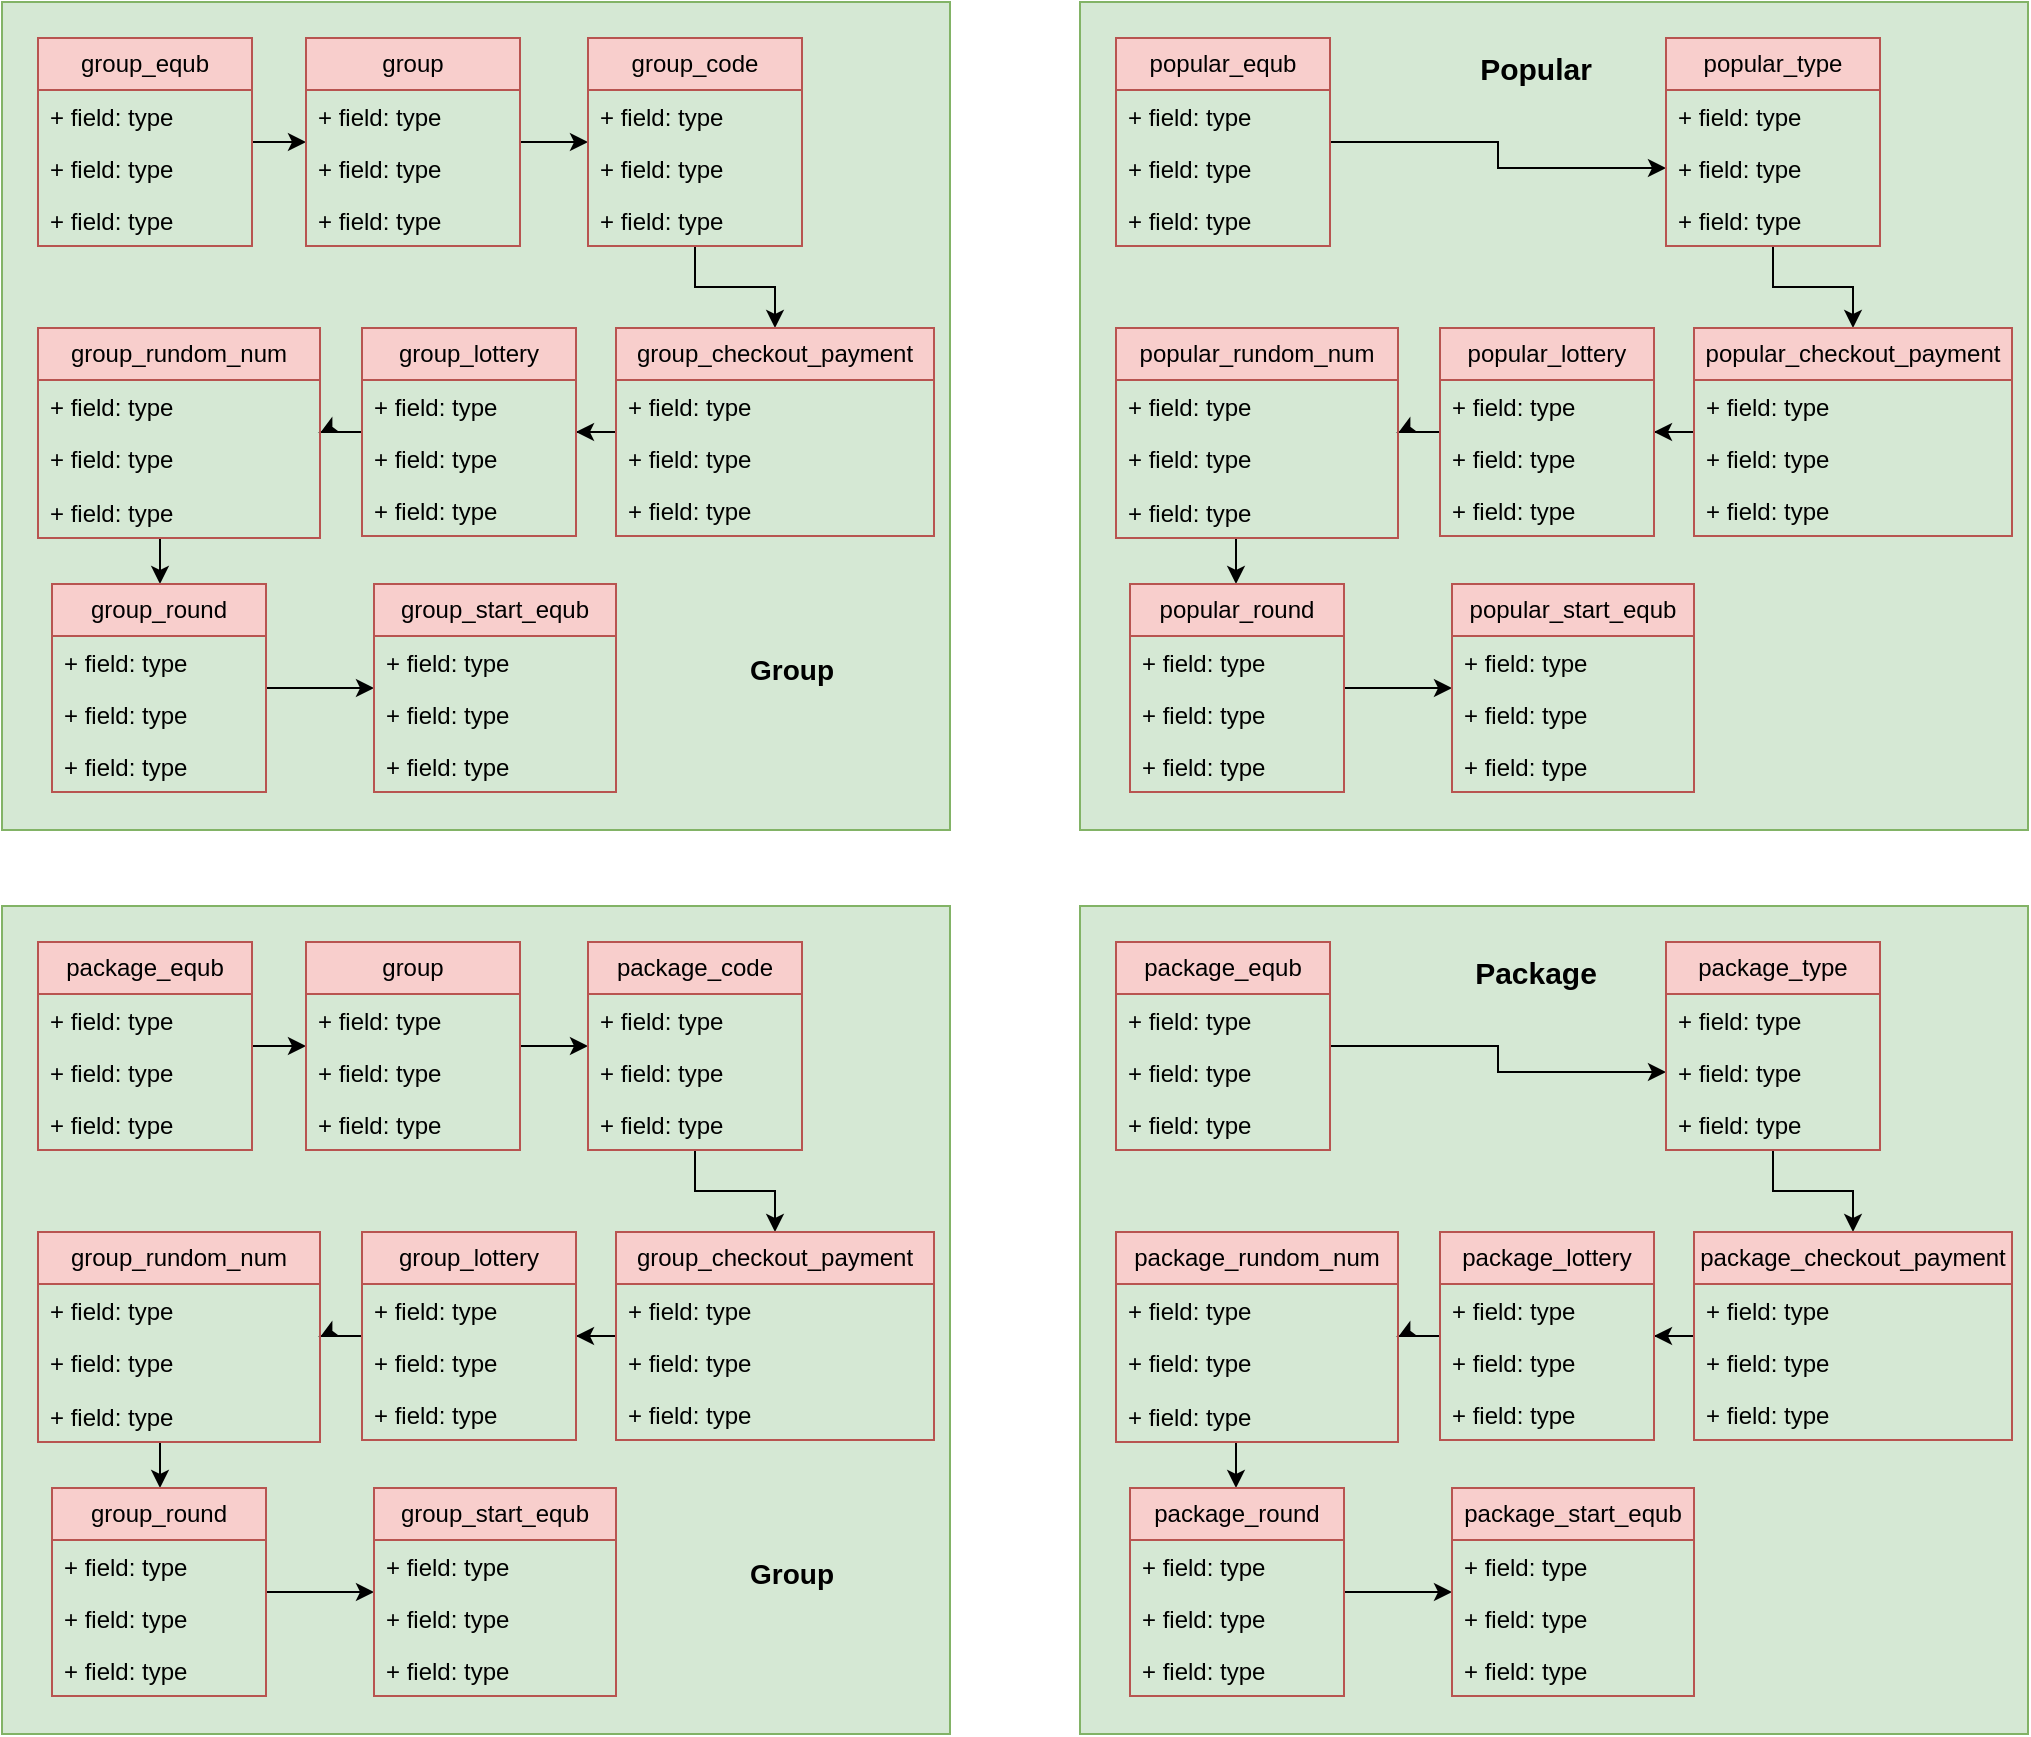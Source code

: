 <mxfile version="24.6.0" type="github">
  <diagram id="JBaPHp9FMGA2kXpj314d" name="Page-1">
    <mxGraphModel dx="934" dy="1689" grid="0" gridSize="10" guides="1" tooltips="1" connect="1" arrows="1" fold="1" page="1" pageScale="1" pageWidth="850" pageHeight="1100" math="0" shadow="0">
      <root>
        <mxCell id="0" />
        <mxCell id="1" parent="0" />
        <mxCell id="d3oVxJx7k7PJ6Xf3r0SG-8" value="" style="rounded=0;whiteSpace=wrap;html=1;fillColor=#d5e8d4;strokeColor=#82b366;" vertex="1" parent="1">
          <mxGeometry x="135" y="-1072" width="474" height="414" as="geometry" />
        </mxCell>
        <mxCell id="d3oVxJx7k7PJ6Xf3r0SG-13" value="" style="edgeStyle=orthogonalEdgeStyle;rounded=0;orthogonalLoop=1;jettySize=auto;html=1;" edge="1" parent="1" source="d3oVxJx7k7PJ6Xf3r0SG-4" target="d3oVxJx7k7PJ6Xf3r0SG-9">
          <mxGeometry relative="1" as="geometry" />
        </mxCell>
        <mxCell id="d3oVxJx7k7PJ6Xf3r0SG-4" value="group_equb" style="swimlane;fontStyle=0;childLayout=stackLayout;horizontal=1;startSize=26;fillColor=#f8cecc;horizontalStack=0;resizeParent=1;resizeParentMax=0;resizeLast=0;collapsible=1;marginBottom=0;whiteSpace=wrap;html=1;strokeColor=#b85450;" vertex="1" parent="1">
          <mxGeometry x="153" y="-1054" width="107" height="104" as="geometry" />
        </mxCell>
        <mxCell id="d3oVxJx7k7PJ6Xf3r0SG-5" value="+ field: type" style="text;strokeColor=none;fillColor=none;align=left;verticalAlign=top;spacingLeft=4;spacingRight=4;overflow=hidden;rotatable=0;points=[[0,0.5],[1,0.5]];portConstraint=eastwest;whiteSpace=wrap;html=1;" vertex="1" parent="d3oVxJx7k7PJ6Xf3r0SG-4">
          <mxGeometry y="26" width="107" height="26" as="geometry" />
        </mxCell>
        <mxCell id="d3oVxJx7k7PJ6Xf3r0SG-6" value="+ field: type" style="text;strokeColor=none;fillColor=none;align=left;verticalAlign=top;spacingLeft=4;spacingRight=4;overflow=hidden;rotatable=0;points=[[0,0.5],[1,0.5]];portConstraint=eastwest;whiteSpace=wrap;html=1;" vertex="1" parent="d3oVxJx7k7PJ6Xf3r0SG-4">
          <mxGeometry y="52" width="107" height="26" as="geometry" />
        </mxCell>
        <mxCell id="d3oVxJx7k7PJ6Xf3r0SG-7" value="+ field: type" style="text;strokeColor=none;fillColor=none;align=left;verticalAlign=top;spacingLeft=4;spacingRight=4;overflow=hidden;rotatable=0;points=[[0,0.5],[1,0.5]];portConstraint=eastwest;whiteSpace=wrap;html=1;" vertex="1" parent="d3oVxJx7k7PJ6Xf3r0SG-4">
          <mxGeometry y="78" width="107" height="26" as="geometry" />
        </mxCell>
        <mxCell id="d3oVxJx7k7PJ6Xf3r0SG-18" value="" style="edgeStyle=orthogonalEdgeStyle;rounded=0;orthogonalLoop=1;jettySize=auto;html=1;" edge="1" parent="1" source="d3oVxJx7k7PJ6Xf3r0SG-9" target="d3oVxJx7k7PJ6Xf3r0SG-14">
          <mxGeometry relative="1" as="geometry" />
        </mxCell>
        <mxCell id="d3oVxJx7k7PJ6Xf3r0SG-9" value="group" style="swimlane;fontStyle=0;childLayout=stackLayout;horizontal=1;startSize=26;fillColor=#f8cecc;horizontalStack=0;resizeParent=1;resizeParentMax=0;resizeLast=0;collapsible=1;marginBottom=0;whiteSpace=wrap;html=1;strokeColor=#b85450;" vertex="1" parent="1">
          <mxGeometry x="287" y="-1054" width="107" height="104" as="geometry" />
        </mxCell>
        <mxCell id="d3oVxJx7k7PJ6Xf3r0SG-10" value="+ field: type" style="text;strokeColor=none;fillColor=none;align=left;verticalAlign=top;spacingLeft=4;spacingRight=4;overflow=hidden;rotatable=0;points=[[0,0.5],[1,0.5]];portConstraint=eastwest;whiteSpace=wrap;html=1;" vertex="1" parent="d3oVxJx7k7PJ6Xf3r0SG-9">
          <mxGeometry y="26" width="107" height="26" as="geometry" />
        </mxCell>
        <mxCell id="d3oVxJx7k7PJ6Xf3r0SG-11" value="+ field: type" style="text;strokeColor=none;fillColor=none;align=left;verticalAlign=top;spacingLeft=4;spacingRight=4;overflow=hidden;rotatable=0;points=[[0,0.5],[1,0.5]];portConstraint=eastwest;whiteSpace=wrap;html=1;" vertex="1" parent="d3oVxJx7k7PJ6Xf3r0SG-9">
          <mxGeometry y="52" width="107" height="26" as="geometry" />
        </mxCell>
        <mxCell id="d3oVxJx7k7PJ6Xf3r0SG-12" value="+ field: type" style="text;strokeColor=none;fillColor=none;align=left;verticalAlign=top;spacingLeft=4;spacingRight=4;overflow=hidden;rotatable=0;points=[[0,0.5],[1,0.5]];portConstraint=eastwest;whiteSpace=wrap;html=1;" vertex="1" parent="d3oVxJx7k7PJ6Xf3r0SG-9">
          <mxGeometry y="78" width="107" height="26" as="geometry" />
        </mxCell>
        <mxCell id="d3oVxJx7k7PJ6Xf3r0SG-23" value="" style="edgeStyle=orthogonalEdgeStyle;rounded=0;orthogonalLoop=1;jettySize=auto;html=1;" edge="1" parent="1" source="d3oVxJx7k7PJ6Xf3r0SG-14" target="d3oVxJx7k7PJ6Xf3r0SG-19">
          <mxGeometry relative="1" as="geometry" />
        </mxCell>
        <mxCell id="d3oVxJx7k7PJ6Xf3r0SG-14" value="group_code" style="swimlane;fontStyle=0;childLayout=stackLayout;horizontal=1;startSize=26;fillColor=#f8cecc;horizontalStack=0;resizeParent=1;resizeParentMax=0;resizeLast=0;collapsible=1;marginBottom=0;whiteSpace=wrap;html=1;strokeColor=#b85450;" vertex="1" parent="1">
          <mxGeometry x="428" y="-1054" width="107" height="104" as="geometry" />
        </mxCell>
        <mxCell id="d3oVxJx7k7PJ6Xf3r0SG-15" value="+ field: type" style="text;strokeColor=none;fillColor=none;align=left;verticalAlign=top;spacingLeft=4;spacingRight=4;overflow=hidden;rotatable=0;points=[[0,0.5],[1,0.5]];portConstraint=eastwest;whiteSpace=wrap;html=1;" vertex="1" parent="d3oVxJx7k7PJ6Xf3r0SG-14">
          <mxGeometry y="26" width="107" height="26" as="geometry" />
        </mxCell>
        <mxCell id="d3oVxJx7k7PJ6Xf3r0SG-16" value="+ field: type" style="text;strokeColor=none;fillColor=none;align=left;verticalAlign=top;spacingLeft=4;spacingRight=4;overflow=hidden;rotatable=0;points=[[0,0.5],[1,0.5]];portConstraint=eastwest;whiteSpace=wrap;html=1;" vertex="1" parent="d3oVxJx7k7PJ6Xf3r0SG-14">
          <mxGeometry y="52" width="107" height="26" as="geometry" />
        </mxCell>
        <mxCell id="d3oVxJx7k7PJ6Xf3r0SG-17" value="+ field: type" style="text;strokeColor=none;fillColor=none;align=left;verticalAlign=top;spacingLeft=4;spacingRight=4;overflow=hidden;rotatable=0;points=[[0,0.5],[1,0.5]];portConstraint=eastwest;whiteSpace=wrap;html=1;" vertex="1" parent="d3oVxJx7k7PJ6Xf3r0SG-14">
          <mxGeometry y="78" width="107" height="26" as="geometry" />
        </mxCell>
        <mxCell id="d3oVxJx7k7PJ6Xf3r0SG-28" value="" style="edgeStyle=orthogonalEdgeStyle;rounded=0;orthogonalLoop=1;jettySize=auto;html=1;" edge="1" parent="1" source="d3oVxJx7k7PJ6Xf3r0SG-19" target="d3oVxJx7k7PJ6Xf3r0SG-24">
          <mxGeometry relative="1" as="geometry" />
        </mxCell>
        <mxCell id="d3oVxJx7k7PJ6Xf3r0SG-19" value="group_checkout_payment" style="swimlane;fontStyle=0;childLayout=stackLayout;horizontal=1;startSize=26;fillColor=#f8cecc;horizontalStack=0;resizeParent=1;resizeParentMax=0;resizeLast=0;collapsible=1;marginBottom=0;whiteSpace=wrap;html=1;strokeColor=#b85450;" vertex="1" parent="1">
          <mxGeometry x="442" y="-909" width="159" height="104" as="geometry" />
        </mxCell>
        <mxCell id="d3oVxJx7k7PJ6Xf3r0SG-20" value="+ field: type" style="text;strokeColor=none;fillColor=none;align=left;verticalAlign=top;spacingLeft=4;spacingRight=4;overflow=hidden;rotatable=0;points=[[0,0.5],[1,0.5]];portConstraint=eastwest;whiteSpace=wrap;html=1;" vertex="1" parent="d3oVxJx7k7PJ6Xf3r0SG-19">
          <mxGeometry y="26" width="159" height="26" as="geometry" />
        </mxCell>
        <mxCell id="d3oVxJx7k7PJ6Xf3r0SG-21" value="+ field: type" style="text;strokeColor=none;fillColor=none;align=left;verticalAlign=top;spacingLeft=4;spacingRight=4;overflow=hidden;rotatable=0;points=[[0,0.5],[1,0.5]];portConstraint=eastwest;whiteSpace=wrap;html=1;" vertex="1" parent="d3oVxJx7k7PJ6Xf3r0SG-19">
          <mxGeometry y="52" width="159" height="26" as="geometry" />
        </mxCell>
        <mxCell id="d3oVxJx7k7PJ6Xf3r0SG-22" value="+ field: type" style="text;strokeColor=none;fillColor=none;align=left;verticalAlign=top;spacingLeft=4;spacingRight=4;overflow=hidden;rotatable=0;points=[[0,0.5],[1,0.5]];portConstraint=eastwest;whiteSpace=wrap;html=1;" vertex="1" parent="d3oVxJx7k7PJ6Xf3r0SG-19">
          <mxGeometry y="78" width="159" height="26" as="geometry" />
        </mxCell>
        <mxCell id="d3oVxJx7k7PJ6Xf3r0SG-33" value="" style="edgeStyle=orthogonalEdgeStyle;rounded=0;orthogonalLoop=1;jettySize=auto;html=1;" edge="1" parent="1" source="d3oVxJx7k7PJ6Xf3r0SG-24" target="d3oVxJx7k7PJ6Xf3r0SG-29">
          <mxGeometry relative="1" as="geometry" />
        </mxCell>
        <mxCell id="d3oVxJx7k7PJ6Xf3r0SG-24" value="group_lottery" style="swimlane;fontStyle=0;childLayout=stackLayout;horizontal=1;startSize=26;fillColor=#f8cecc;horizontalStack=0;resizeParent=1;resizeParentMax=0;resizeLast=0;collapsible=1;marginBottom=0;whiteSpace=wrap;html=1;strokeColor=#b85450;" vertex="1" parent="1">
          <mxGeometry x="315" y="-909" width="107" height="104" as="geometry" />
        </mxCell>
        <mxCell id="d3oVxJx7k7PJ6Xf3r0SG-25" value="+ field: type" style="text;strokeColor=none;fillColor=none;align=left;verticalAlign=top;spacingLeft=4;spacingRight=4;overflow=hidden;rotatable=0;points=[[0,0.5],[1,0.5]];portConstraint=eastwest;whiteSpace=wrap;html=1;" vertex="1" parent="d3oVxJx7k7PJ6Xf3r0SG-24">
          <mxGeometry y="26" width="107" height="26" as="geometry" />
        </mxCell>
        <mxCell id="d3oVxJx7k7PJ6Xf3r0SG-26" value="+ field: type" style="text;strokeColor=none;fillColor=none;align=left;verticalAlign=top;spacingLeft=4;spacingRight=4;overflow=hidden;rotatable=0;points=[[0,0.5],[1,0.5]];portConstraint=eastwest;whiteSpace=wrap;html=1;" vertex="1" parent="d3oVxJx7k7PJ6Xf3r0SG-24">
          <mxGeometry y="52" width="107" height="26" as="geometry" />
        </mxCell>
        <mxCell id="d3oVxJx7k7PJ6Xf3r0SG-27" value="+ field: type" style="text;strokeColor=none;fillColor=none;align=left;verticalAlign=top;spacingLeft=4;spacingRight=4;overflow=hidden;rotatable=0;points=[[0,0.5],[1,0.5]];portConstraint=eastwest;whiteSpace=wrap;html=1;" vertex="1" parent="d3oVxJx7k7PJ6Xf3r0SG-24">
          <mxGeometry y="78" width="107" height="26" as="geometry" />
        </mxCell>
        <mxCell id="d3oVxJx7k7PJ6Xf3r0SG-38" value="" style="edgeStyle=orthogonalEdgeStyle;rounded=0;orthogonalLoop=1;jettySize=auto;html=1;" edge="1" parent="1" source="d3oVxJx7k7PJ6Xf3r0SG-29" target="d3oVxJx7k7PJ6Xf3r0SG-34">
          <mxGeometry relative="1" as="geometry">
            <Array as="points">
              <mxPoint x="214" y="-798" />
              <mxPoint x="214" y="-798" />
            </Array>
          </mxGeometry>
        </mxCell>
        <mxCell id="d3oVxJx7k7PJ6Xf3r0SG-29" value="group_rundom_num" style="swimlane;fontStyle=0;childLayout=stackLayout;horizontal=1;startSize=26;fillColor=#f8cecc;horizontalStack=0;resizeParent=1;resizeParentMax=0;resizeLast=0;collapsible=1;marginBottom=0;whiteSpace=wrap;html=1;strokeColor=#b85450;" vertex="1" parent="1">
          <mxGeometry x="153" y="-909" width="141" height="105" as="geometry" />
        </mxCell>
        <mxCell id="d3oVxJx7k7PJ6Xf3r0SG-30" value="+ field: type" style="text;strokeColor=none;fillColor=none;align=left;verticalAlign=top;spacingLeft=4;spacingRight=4;overflow=hidden;rotatable=0;points=[[0,0.5],[1,0.5]];portConstraint=eastwest;whiteSpace=wrap;html=1;" vertex="1" parent="d3oVxJx7k7PJ6Xf3r0SG-29">
          <mxGeometry y="26" width="141" height="26" as="geometry" />
        </mxCell>
        <mxCell id="d3oVxJx7k7PJ6Xf3r0SG-31" value="+ field: type" style="text;strokeColor=none;fillColor=none;align=left;verticalAlign=top;spacingLeft=4;spacingRight=4;overflow=hidden;rotatable=0;points=[[0,0.5],[1,0.5]];portConstraint=eastwest;whiteSpace=wrap;html=1;" vertex="1" parent="d3oVxJx7k7PJ6Xf3r0SG-29">
          <mxGeometry y="52" width="141" height="27" as="geometry" />
        </mxCell>
        <mxCell id="d3oVxJx7k7PJ6Xf3r0SG-32" value="+ field: type" style="text;strokeColor=none;fillColor=none;align=left;verticalAlign=top;spacingLeft=4;spacingRight=4;overflow=hidden;rotatable=0;points=[[0,0.5],[1,0.5]];portConstraint=eastwest;whiteSpace=wrap;html=1;" vertex="1" parent="d3oVxJx7k7PJ6Xf3r0SG-29">
          <mxGeometry y="79" width="141" height="26" as="geometry" />
        </mxCell>
        <mxCell id="d3oVxJx7k7PJ6Xf3r0SG-43" value="" style="edgeStyle=orthogonalEdgeStyle;rounded=0;orthogonalLoop=1;jettySize=auto;html=1;" edge="1" parent="1" source="d3oVxJx7k7PJ6Xf3r0SG-34" target="d3oVxJx7k7PJ6Xf3r0SG-39">
          <mxGeometry relative="1" as="geometry" />
        </mxCell>
        <mxCell id="d3oVxJx7k7PJ6Xf3r0SG-34" value="group_round" style="swimlane;fontStyle=0;childLayout=stackLayout;horizontal=1;startSize=26;fillColor=#f8cecc;horizontalStack=0;resizeParent=1;resizeParentMax=0;resizeLast=0;collapsible=1;marginBottom=0;whiteSpace=wrap;html=1;strokeColor=#b85450;" vertex="1" parent="1">
          <mxGeometry x="160" y="-781" width="107" height="104" as="geometry" />
        </mxCell>
        <mxCell id="d3oVxJx7k7PJ6Xf3r0SG-35" value="+ field: type" style="text;strokeColor=none;fillColor=none;align=left;verticalAlign=top;spacingLeft=4;spacingRight=4;overflow=hidden;rotatable=0;points=[[0,0.5],[1,0.5]];portConstraint=eastwest;whiteSpace=wrap;html=1;" vertex="1" parent="d3oVxJx7k7PJ6Xf3r0SG-34">
          <mxGeometry y="26" width="107" height="26" as="geometry" />
        </mxCell>
        <mxCell id="d3oVxJx7k7PJ6Xf3r0SG-36" value="+ field: type" style="text;strokeColor=none;fillColor=none;align=left;verticalAlign=top;spacingLeft=4;spacingRight=4;overflow=hidden;rotatable=0;points=[[0,0.5],[1,0.5]];portConstraint=eastwest;whiteSpace=wrap;html=1;" vertex="1" parent="d3oVxJx7k7PJ6Xf3r0SG-34">
          <mxGeometry y="52" width="107" height="26" as="geometry" />
        </mxCell>
        <mxCell id="d3oVxJx7k7PJ6Xf3r0SG-37" value="+ field: type" style="text;strokeColor=none;fillColor=none;align=left;verticalAlign=top;spacingLeft=4;spacingRight=4;overflow=hidden;rotatable=0;points=[[0,0.5],[1,0.5]];portConstraint=eastwest;whiteSpace=wrap;html=1;" vertex="1" parent="d3oVxJx7k7PJ6Xf3r0SG-34">
          <mxGeometry y="78" width="107" height="26" as="geometry" />
        </mxCell>
        <mxCell id="d3oVxJx7k7PJ6Xf3r0SG-39" value="group_start_equb" style="swimlane;fontStyle=0;childLayout=stackLayout;horizontal=1;startSize=26;fillColor=#f8cecc;horizontalStack=0;resizeParent=1;resizeParentMax=0;resizeLast=0;collapsible=1;marginBottom=0;whiteSpace=wrap;html=1;strokeColor=#b85450;" vertex="1" parent="1">
          <mxGeometry x="321" y="-781" width="121" height="104" as="geometry" />
        </mxCell>
        <mxCell id="d3oVxJx7k7PJ6Xf3r0SG-40" value="+ field: type" style="text;strokeColor=none;fillColor=none;align=left;verticalAlign=top;spacingLeft=4;spacingRight=4;overflow=hidden;rotatable=0;points=[[0,0.5],[1,0.5]];portConstraint=eastwest;whiteSpace=wrap;html=1;" vertex="1" parent="d3oVxJx7k7PJ6Xf3r0SG-39">
          <mxGeometry y="26" width="121" height="26" as="geometry" />
        </mxCell>
        <mxCell id="d3oVxJx7k7PJ6Xf3r0SG-41" value="+ field: type" style="text;strokeColor=none;fillColor=none;align=left;verticalAlign=top;spacingLeft=4;spacingRight=4;overflow=hidden;rotatable=0;points=[[0,0.5],[1,0.5]];portConstraint=eastwest;whiteSpace=wrap;html=1;" vertex="1" parent="d3oVxJx7k7PJ6Xf3r0SG-39">
          <mxGeometry y="52" width="121" height="26" as="geometry" />
        </mxCell>
        <mxCell id="d3oVxJx7k7PJ6Xf3r0SG-42" value="+ field: type" style="text;strokeColor=none;fillColor=none;align=left;verticalAlign=top;spacingLeft=4;spacingRight=4;overflow=hidden;rotatable=0;points=[[0,0.5],[1,0.5]];portConstraint=eastwest;whiteSpace=wrap;html=1;" vertex="1" parent="d3oVxJx7k7PJ6Xf3r0SG-39">
          <mxGeometry y="78" width="121" height="26" as="geometry" />
        </mxCell>
        <mxCell id="d3oVxJx7k7PJ6Xf3r0SG-44" value="" style="rounded=0;whiteSpace=wrap;html=1;fillColor=#d5e8d4;strokeColor=#82b366;" vertex="1" parent="1">
          <mxGeometry x="674" y="-1072" width="474" height="414" as="geometry" />
        </mxCell>
        <mxCell id="d3oVxJx7k7PJ6Xf3r0SG-45" value="" style="edgeStyle=orthogonalEdgeStyle;rounded=0;orthogonalLoop=1;jettySize=auto;html=1;entryX=0;entryY=0.5;entryDx=0;entryDy=0;" edge="1" parent="1" source="d3oVxJx7k7PJ6Xf3r0SG-46" target="d3oVxJx7k7PJ6Xf3r0SG-58">
          <mxGeometry relative="1" as="geometry">
            <mxPoint x="826" y="-1002.0" as="targetPoint" />
          </mxGeometry>
        </mxCell>
        <mxCell id="d3oVxJx7k7PJ6Xf3r0SG-46" value="popular_equb" style="swimlane;fontStyle=0;childLayout=stackLayout;horizontal=1;startSize=26;fillColor=#f8cecc;horizontalStack=0;resizeParent=1;resizeParentMax=0;resizeLast=0;collapsible=1;marginBottom=0;whiteSpace=wrap;html=1;strokeColor=#b85450;" vertex="1" parent="1">
          <mxGeometry x="692" y="-1054" width="107" height="104" as="geometry" />
        </mxCell>
        <mxCell id="d3oVxJx7k7PJ6Xf3r0SG-47" value="+ field: type" style="text;strokeColor=none;fillColor=none;align=left;verticalAlign=top;spacingLeft=4;spacingRight=4;overflow=hidden;rotatable=0;points=[[0,0.5],[1,0.5]];portConstraint=eastwest;whiteSpace=wrap;html=1;" vertex="1" parent="d3oVxJx7k7PJ6Xf3r0SG-46">
          <mxGeometry y="26" width="107" height="26" as="geometry" />
        </mxCell>
        <mxCell id="d3oVxJx7k7PJ6Xf3r0SG-48" value="+ field: type" style="text;strokeColor=none;fillColor=none;align=left;verticalAlign=top;spacingLeft=4;spacingRight=4;overflow=hidden;rotatable=0;points=[[0,0.5],[1,0.5]];portConstraint=eastwest;whiteSpace=wrap;html=1;" vertex="1" parent="d3oVxJx7k7PJ6Xf3r0SG-46">
          <mxGeometry y="52" width="107" height="26" as="geometry" />
        </mxCell>
        <mxCell id="d3oVxJx7k7PJ6Xf3r0SG-49" value="+ field: type" style="text;strokeColor=none;fillColor=none;align=left;verticalAlign=top;spacingLeft=4;spacingRight=4;overflow=hidden;rotatable=0;points=[[0,0.5],[1,0.5]];portConstraint=eastwest;whiteSpace=wrap;html=1;" vertex="1" parent="d3oVxJx7k7PJ6Xf3r0SG-46">
          <mxGeometry y="78" width="107" height="26" as="geometry" />
        </mxCell>
        <mxCell id="d3oVxJx7k7PJ6Xf3r0SG-55" value="" style="edgeStyle=orthogonalEdgeStyle;rounded=0;orthogonalLoop=1;jettySize=auto;html=1;" edge="1" parent="1" source="d3oVxJx7k7PJ6Xf3r0SG-56" target="d3oVxJx7k7PJ6Xf3r0SG-61">
          <mxGeometry relative="1" as="geometry" />
        </mxCell>
        <mxCell id="d3oVxJx7k7PJ6Xf3r0SG-56" value="popular_type" style="swimlane;fontStyle=0;childLayout=stackLayout;horizontal=1;startSize=26;fillColor=#f8cecc;horizontalStack=0;resizeParent=1;resizeParentMax=0;resizeLast=0;collapsible=1;marginBottom=0;whiteSpace=wrap;html=1;strokeColor=#b85450;" vertex="1" parent="1">
          <mxGeometry x="967" y="-1054" width="107" height="104" as="geometry" />
        </mxCell>
        <mxCell id="d3oVxJx7k7PJ6Xf3r0SG-57" value="+ field: type" style="text;strokeColor=none;fillColor=none;align=left;verticalAlign=top;spacingLeft=4;spacingRight=4;overflow=hidden;rotatable=0;points=[[0,0.5],[1,0.5]];portConstraint=eastwest;whiteSpace=wrap;html=1;" vertex="1" parent="d3oVxJx7k7PJ6Xf3r0SG-56">
          <mxGeometry y="26" width="107" height="26" as="geometry" />
        </mxCell>
        <mxCell id="d3oVxJx7k7PJ6Xf3r0SG-58" value="+ field: type" style="text;strokeColor=none;fillColor=none;align=left;verticalAlign=top;spacingLeft=4;spacingRight=4;overflow=hidden;rotatable=0;points=[[0,0.5],[1,0.5]];portConstraint=eastwest;whiteSpace=wrap;html=1;" vertex="1" parent="d3oVxJx7k7PJ6Xf3r0SG-56">
          <mxGeometry y="52" width="107" height="26" as="geometry" />
        </mxCell>
        <mxCell id="d3oVxJx7k7PJ6Xf3r0SG-59" value="+ field: type" style="text;strokeColor=none;fillColor=none;align=left;verticalAlign=top;spacingLeft=4;spacingRight=4;overflow=hidden;rotatable=0;points=[[0,0.5],[1,0.5]];portConstraint=eastwest;whiteSpace=wrap;html=1;" vertex="1" parent="d3oVxJx7k7PJ6Xf3r0SG-56">
          <mxGeometry y="78" width="107" height="26" as="geometry" />
        </mxCell>
        <mxCell id="d3oVxJx7k7PJ6Xf3r0SG-60" value="" style="edgeStyle=orthogonalEdgeStyle;rounded=0;orthogonalLoop=1;jettySize=auto;html=1;" edge="1" parent="1" source="d3oVxJx7k7PJ6Xf3r0SG-61" target="d3oVxJx7k7PJ6Xf3r0SG-66">
          <mxGeometry relative="1" as="geometry" />
        </mxCell>
        <mxCell id="d3oVxJx7k7PJ6Xf3r0SG-61" value="popular_checkout_payment" style="swimlane;fontStyle=0;childLayout=stackLayout;horizontal=1;startSize=26;fillColor=#f8cecc;horizontalStack=0;resizeParent=1;resizeParentMax=0;resizeLast=0;collapsible=1;marginBottom=0;whiteSpace=wrap;html=1;strokeColor=#b85450;" vertex="1" parent="1">
          <mxGeometry x="981" y="-909" width="159" height="104" as="geometry" />
        </mxCell>
        <mxCell id="d3oVxJx7k7PJ6Xf3r0SG-62" value="+ field: type" style="text;strokeColor=none;fillColor=none;align=left;verticalAlign=top;spacingLeft=4;spacingRight=4;overflow=hidden;rotatable=0;points=[[0,0.5],[1,0.5]];portConstraint=eastwest;whiteSpace=wrap;html=1;" vertex="1" parent="d3oVxJx7k7PJ6Xf3r0SG-61">
          <mxGeometry y="26" width="159" height="26" as="geometry" />
        </mxCell>
        <mxCell id="d3oVxJx7k7PJ6Xf3r0SG-63" value="+ field: type" style="text;strokeColor=none;fillColor=none;align=left;verticalAlign=top;spacingLeft=4;spacingRight=4;overflow=hidden;rotatable=0;points=[[0,0.5],[1,0.5]];portConstraint=eastwest;whiteSpace=wrap;html=1;" vertex="1" parent="d3oVxJx7k7PJ6Xf3r0SG-61">
          <mxGeometry y="52" width="159" height="26" as="geometry" />
        </mxCell>
        <mxCell id="d3oVxJx7k7PJ6Xf3r0SG-64" value="+ field: type" style="text;strokeColor=none;fillColor=none;align=left;verticalAlign=top;spacingLeft=4;spacingRight=4;overflow=hidden;rotatable=0;points=[[0,0.5],[1,0.5]];portConstraint=eastwest;whiteSpace=wrap;html=1;" vertex="1" parent="d3oVxJx7k7PJ6Xf3r0SG-61">
          <mxGeometry y="78" width="159" height="26" as="geometry" />
        </mxCell>
        <mxCell id="d3oVxJx7k7PJ6Xf3r0SG-65" value="" style="edgeStyle=orthogonalEdgeStyle;rounded=0;orthogonalLoop=1;jettySize=auto;html=1;" edge="1" parent="1" source="d3oVxJx7k7PJ6Xf3r0SG-66" target="d3oVxJx7k7PJ6Xf3r0SG-71">
          <mxGeometry relative="1" as="geometry" />
        </mxCell>
        <mxCell id="d3oVxJx7k7PJ6Xf3r0SG-66" value="popular_lottery" style="swimlane;fontStyle=0;childLayout=stackLayout;horizontal=1;startSize=26;fillColor=#f8cecc;horizontalStack=0;resizeParent=1;resizeParentMax=0;resizeLast=0;collapsible=1;marginBottom=0;whiteSpace=wrap;html=1;strokeColor=#b85450;" vertex="1" parent="1">
          <mxGeometry x="854" y="-909" width="107" height="104" as="geometry" />
        </mxCell>
        <mxCell id="d3oVxJx7k7PJ6Xf3r0SG-67" value="+ field: type" style="text;strokeColor=none;fillColor=none;align=left;verticalAlign=top;spacingLeft=4;spacingRight=4;overflow=hidden;rotatable=0;points=[[0,0.5],[1,0.5]];portConstraint=eastwest;whiteSpace=wrap;html=1;" vertex="1" parent="d3oVxJx7k7PJ6Xf3r0SG-66">
          <mxGeometry y="26" width="107" height="26" as="geometry" />
        </mxCell>
        <mxCell id="d3oVxJx7k7PJ6Xf3r0SG-68" value="+ field: type" style="text;strokeColor=none;fillColor=none;align=left;verticalAlign=top;spacingLeft=4;spacingRight=4;overflow=hidden;rotatable=0;points=[[0,0.5],[1,0.5]];portConstraint=eastwest;whiteSpace=wrap;html=1;" vertex="1" parent="d3oVxJx7k7PJ6Xf3r0SG-66">
          <mxGeometry y="52" width="107" height="26" as="geometry" />
        </mxCell>
        <mxCell id="d3oVxJx7k7PJ6Xf3r0SG-69" value="+ field: type" style="text;strokeColor=none;fillColor=none;align=left;verticalAlign=top;spacingLeft=4;spacingRight=4;overflow=hidden;rotatable=0;points=[[0,0.5],[1,0.5]];portConstraint=eastwest;whiteSpace=wrap;html=1;" vertex="1" parent="d3oVxJx7k7PJ6Xf3r0SG-66">
          <mxGeometry y="78" width="107" height="26" as="geometry" />
        </mxCell>
        <mxCell id="d3oVxJx7k7PJ6Xf3r0SG-70" value="" style="edgeStyle=orthogonalEdgeStyle;rounded=0;orthogonalLoop=1;jettySize=auto;html=1;" edge="1" parent="1" source="d3oVxJx7k7PJ6Xf3r0SG-71" target="d3oVxJx7k7PJ6Xf3r0SG-76">
          <mxGeometry relative="1" as="geometry">
            <Array as="points">
              <mxPoint x="752" y="-793" />
              <mxPoint x="752" y="-793" />
            </Array>
          </mxGeometry>
        </mxCell>
        <mxCell id="d3oVxJx7k7PJ6Xf3r0SG-71" value="popular_rundom_num" style="swimlane;fontStyle=0;childLayout=stackLayout;horizontal=1;startSize=26;fillColor=#f8cecc;horizontalStack=0;resizeParent=1;resizeParentMax=0;resizeLast=0;collapsible=1;marginBottom=0;whiteSpace=wrap;html=1;strokeColor=#b85450;" vertex="1" parent="1">
          <mxGeometry x="692" y="-909" width="141" height="105" as="geometry" />
        </mxCell>
        <mxCell id="d3oVxJx7k7PJ6Xf3r0SG-72" value="+ field: type" style="text;strokeColor=none;fillColor=none;align=left;verticalAlign=top;spacingLeft=4;spacingRight=4;overflow=hidden;rotatable=0;points=[[0,0.5],[1,0.5]];portConstraint=eastwest;whiteSpace=wrap;html=1;" vertex="1" parent="d3oVxJx7k7PJ6Xf3r0SG-71">
          <mxGeometry y="26" width="141" height="26" as="geometry" />
        </mxCell>
        <mxCell id="d3oVxJx7k7PJ6Xf3r0SG-73" value="+ field: type" style="text;strokeColor=none;fillColor=none;align=left;verticalAlign=top;spacingLeft=4;spacingRight=4;overflow=hidden;rotatable=0;points=[[0,0.5],[1,0.5]];portConstraint=eastwest;whiteSpace=wrap;html=1;" vertex="1" parent="d3oVxJx7k7PJ6Xf3r0SG-71">
          <mxGeometry y="52" width="141" height="27" as="geometry" />
        </mxCell>
        <mxCell id="d3oVxJx7k7PJ6Xf3r0SG-74" value="+ field: type" style="text;strokeColor=none;fillColor=none;align=left;verticalAlign=top;spacingLeft=4;spacingRight=4;overflow=hidden;rotatable=0;points=[[0,0.5],[1,0.5]];portConstraint=eastwest;whiteSpace=wrap;html=1;" vertex="1" parent="d3oVxJx7k7PJ6Xf3r0SG-71">
          <mxGeometry y="79" width="141" height="26" as="geometry" />
        </mxCell>
        <mxCell id="d3oVxJx7k7PJ6Xf3r0SG-75" value="" style="edgeStyle=orthogonalEdgeStyle;rounded=0;orthogonalLoop=1;jettySize=auto;html=1;" edge="1" parent="1" source="d3oVxJx7k7PJ6Xf3r0SG-76" target="d3oVxJx7k7PJ6Xf3r0SG-80">
          <mxGeometry relative="1" as="geometry" />
        </mxCell>
        <mxCell id="d3oVxJx7k7PJ6Xf3r0SG-76" value="popular_round" style="swimlane;fontStyle=0;childLayout=stackLayout;horizontal=1;startSize=26;fillColor=#f8cecc;horizontalStack=0;resizeParent=1;resizeParentMax=0;resizeLast=0;collapsible=1;marginBottom=0;whiteSpace=wrap;html=1;strokeColor=#b85450;" vertex="1" parent="1">
          <mxGeometry x="699" y="-781" width="107" height="104" as="geometry" />
        </mxCell>
        <mxCell id="d3oVxJx7k7PJ6Xf3r0SG-77" value="+ field: type" style="text;strokeColor=none;fillColor=none;align=left;verticalAlign=top;spacingLeft=4;spacingRight=4;overflow=hidden;rotatable=0;points=[[0,0.5],[1,0.5]];portConstraint=eastwest;whiteSpace=wrap;html=1;" vertex="1" parent="d3oVxJx7k7PJ6Xf3r0SG-76">
          <mxGeometry y="26" width="107" height="26" as="geometry" />
        </mxCell>
        <mxCell id="d3oVxJx7k7PJ6Xf3r0SG-78" value="+ field: type" style="text;strokeColor=none;fillColor=none;align=left;verticalAlign=top;spacingLeft=4;spacingRight=4;overflow=hidden;rotatable=0;points=[[0,0.5],[1,0.5]];portConstraint=eastwest;whiteSpace=wrap;html=1;" vertex="1" parent="d3oVxJx7k7PJ6Xf3r0SG-76">
          <mxGeometry y="52" width="107" height="26" as="geometry" />
        </mxCell>
        <mxCell id="d3oVxJx7k7PJ6Xf3r0SG-79" value="+ field: type" style="text;strokeColor=none;fillColor=none;align=left;verticalAlign=top;spacingLeft=4;spacingRight=4;overflow=hidden;rotatable=0;points=[[0,0.5],[1,0.5]];portConstraint=eastwest;whiteSpace=wrap;html=1;" vertex="1" parent="d3oVxJx7k7PJ6Xf3r0SG-76">
          <mxGeometry y="78" width="107" height="26" as="geometry" />
        </mxCell>
        <mxCell id="d3oVxJx7k7PJ6Xf3r0SG-80" value="popular_start_equb" style="swimlane;fontStyle=0;childLayout=stackLayout;horizontal=1;startSize=26;fillColor=#f8cecc;horizontalStack=0;resizeParent=1;resizeParentMax=0;resizeLast=0;collapsible=1;marginBottom=0;whiteSpace=wrap;html=1;strokeColor=#b85450;" vertex="1" parent="1">
          <mxGeometry x="860" y="-781" width="121" height="104" as="geometry" />
        </mxCell>
        <mxCell id="d3oVxJx7k7PJ6Xf3r0SG-81" value="+ field: type" style="text;strokeColor=none;fillColor=none;align=left;verticalAlign=top;spacingLeft=4;spacingRight=4;overflow=hidden;rotatable=0;points=[[0,0.5],[1,0.5]];portConstraint=eastwest;whiteSpace=wrap;html=1;" vertex="1" parent="d3oVxJx7k7PJ6Xf3r0SG-80">
          <mxGeometry y="26" width="121" height="26" as="geometry" />
        </mxCell>
        <mxCell id="d3oVxJx7k7PJ6Xf3r0SG-82" value="+ field: type" style="text;strokeColor=none;fillColor=none;align=left;verticalAlign=top;spacingLeft=4;spacingRight=4;overflow=hidden;rotatable=0;points=[[0,0.5],[1,0.5]];portConstraint=eastwest;whiteSpace=wrap;html=1;" vertex="1" parent="d3oVxJx7k7PJ6Xf3r0SG-80">
          <mxGeometry y="52" width="121" height="26" as="geometry" />
        </mxCell>
        <mxCell id="d3oVxJx7k7PJ6Xf3r0SG-83" value="+ field: type" style="text;strokeColor=none;fillColor=none;align=left;verticalAlign=top;spacingLeft=4;spacingRight=4;overflow=hidden;rotatable=0;points=[[0,0.5],[1,0.5]];portConstraint=eastwest;whiteSpace=wrap;html=1;" vertex="1" parent="d3oVxJx7k7PJ6Xf3r0SG-80">
          <mxGeometry y="78" width="121" height="26" as="geometry" />
        </mxCell>
        <mxCell id="d3oVxJx7k7PJ6Xf3r0SG-84" value="Popular" style="text;html=1;align=center;verticalAlign=middle;whiteSpace=wrap;rounded=0;fontStyle=1;fontSize=15;" vertex="1" parent="1">
          <mxGeometry x="872" y="-1054" width="60" height="30" as="geometry" />
        </mxCell>
        <mxCell id="d3oVxJx7k7PJ6Xf3r0SG-85" value="Group" style="text;html=1;align=center;verticalAlign=middle;whiteSpace=wrap;rounded=0;fontStyle=1;fontSize=14;" vertex="1" parent="1">
          <mxGeometry x="500" y="-753" width="60" height="30" as="geometry" />
        </mxCell>
        <mxCell id="d3oVxJx7k7PJ6Xf3r0SG-86" value="" style="rounded=0;whiteSpace=wrap;html=1;fillColor=#d5e8d4;strokeColor=#82b366;" vertex="1" parent="1">
          <mxGeometry x="135" y="-620" width="474" height="414" as="geometry" />
        </mxCell>
        <mxCell id="d3oVxJx7k7PJ6Xf3r0SG-87" value="" style="edgeStyle=orthogonalEdgeStyle;rounded=0;orthogonalLoop=1;jettySize=auto;html=1;" edge="1" parent="1" source="d3oVxJx7k7PJ6Xf3r0SG-88" target="d3oVxJx7k7PJ6Xf3r0SG-93">
          <mxGeometry relative="1" as="geometry" />
        </mxCell>
        <mxCell id="d3oVxJx7k7PJ6Xf3r0SG-88" value="package_equb" style="swimlane;fontStyle=0;childLayout=stackLayout;horizontal=1;startSize=26;fillColor=#f8cecc;horizontalStack=0;resizeParent=1;resizeParentMax=0;resizeLast=0;collapsible=1;marginBottom=0;whiteSpace=wrap;html=1;strokeColor=#b85450;" vertex="1" parent="1">
          <mxGeometry x="153" y="-602" width="107" height="104" as="geometry" />
        </mxCell>
        <mxCell id="d3oVxJx7k7PJ6Xf3r0SG-89" value="+ field: type" style="text;strokeColor=none;fillColor=none;align=left;verticalAlign=top;spacingLeft=4;spacingRight=4;overflow=hidden;rotatable=0;points=[[0,0.5],[1,0.5]];portConstraint=eastwest;whiteSpace=wrap;html=1;" vertex="1" parent="d3oVxJx7k7PJ6Xf3r0SG-88">
          <mxGeometry y="26" width="107" height="26" as="geometry" />
        </mxCell>
        <mxCell id="d3oVxJx7k7PJ6Xf3r0SG-90" value="+ field: type" style="text;strokeColor=none;fillColor=none;align=left;verticalAlign=top;spacingLeft=4;spacingRight=4;overflow=hidden;rotatable=0;points=[[0,0.5],[1,0.5]];portConstraint=eastwest;whiteSpace=wrap;html=1;" vertex="1" parent="d3oVxJx7k7PJ6Xf3r0SG-88">
          <mxGeometry y="52" width="107" height="26" as="geometry" />
        </mxCell>
        <mxCell id="d3oVxJx7k7PJ6Xf3r0SG-91" value="+ field: type" style="text;strokeColor=none;fillColor=none;align=left;verticalAlign=top;spacingLeft=4;spacingRight=4;overflow=hidden;rotatable=0;points=[[0,0.5],[1,0.5]];portConstraint=eastwest;whiteSpace=wrap;html=1;" vertex="1" parent="d3oVxJx7k7PJ6Xf3r0SG-88">
          <mxGeometry y="78" width="107" height="26" as="geometry" />
        </mxCell>
        <mxCell id="d3oVxJx7k7PJ6Xf3r0SG-92" value="" style="edgeStyle=orthogonalEdgeStyle;rounded=0;orthogonalLoop=1;jettySize=auto;html=1;" edge="1" parent="1" source="d3oVxJx7k7PJ6Xf3r0SG-93" target="d3oVxJx7k7PJ6Xf3r0SG-98">
          <mxGeometry relative="1" as="geometry" />
        </mxCell>
        <mxCell id="d3oVxJx7k7PJ6Xf3r0SG-93" value="group" style="swimlane;fontStyle=0;childLayout=stackLayout;horizontal=1;startSize=26;fillColor=#f8cecc;horizontalStack=0;resizeParent=1;resizeParentMax=0;resizeLast=0;collapsible=1;marginBottom=0;whiteSpace=wrap;html=1;strokeColor=#b85450;" vertex="1" parent="1">
          <mxGeometry x="287" y="-602" width="107" height="104" as="geometry" />
        </mxCell>
        <mxCell id="d3oVxJx7k7PJ6Xf3r0SG-94" value="+ field: type" style="text;strokeColor=none;fillColor=none;align=left;verticalAlign=top;spacingLeft=4;spacingRight=4;overflow=hidden;rotatable=0;points=[[0,0.5],[1,0.5]];portConstraint=eastwest;whiteSpace=wrap;html=1;" vertex="1" parent="d3oVxJx7k7PJ6Xf3r0SG-93">
          <mxGeometry y="26" width="107" height="26" as="geometry" />
        </mxCell>
        <mxCell id="d3oVxJx7k7PJ6Xf3r0SG-95" value="+ field: type" style="text;strokeColor=none;fillColor=none;align=left;verticalAlign=top;spacingLeft=4;spacingRight=4;overflow=hidden;rotatable=0;points=[[0,0.5],[1,0.5]];portConstraint=eastwest;whiteSpace=wrap;html=1;" vertex="1" parent="d3oVxJx7k7PJ6Xf3r0SG-93">
          <mxGeometry y="52" width="107" height="26" as="geometry" />
        </mxCell>
        <mxCell id="d3oVxJx7k7PJ6Xf3r0SG-96" value="+ field: type" style="text;strokeColor=none;fillColor=none;align=left;verticalAlign=top;spacingLeft=4;spacingRight=4;overflow=hidden;rotatable=0;points=[[0,0.5],[1,0.5]];portConstraint=eastwest;whiteSpace=wrap;html=1;" vertex="1" parent="d3oVxJx7k7PJ6Xf3r0SG-93">
          <mxGeometry y="78" width="107" height="26" as="geometry" />
        </mxCell>
        <mxCell id="d3oVxJx7k7PJ6Xf3r0SG-97" value="" style="edgeStyle=orthogonalEdgeStyle;rounded=0;orthogonalLoop=1;jettySize=auto;html=1;" edge="1" parent="1" source="d3oVxJx7k7PJ6Xf3r0SG-98" target="d3oVxJx7k7PJ6Xf3r0SG-103">
          <mxGeometry relative="1" as="geometry" />
        </mxCell>
        <mxCell id="d3oVxJx7k7PJ6Xf3r0SG-98" value="package_code" style="swimlane;fontStyle=0;childLayout=stackLayout;horizontal=1;startSize=26;fillColor=#f8cecc;horizontalStack=0;resizeParent=1;resizeParentMax=0;resizeLast=0;collapsible=1;marginBottom=0;whiteSpace=wrap;html=1;strokeColor=#b85450;" vertex="1" parent="1">
          <mxGeometry x="428" y="-602" width="107" height="104" as="geometry" />
        </mxCell>
        <mxCell id="d3oVxJx7k7PJ6Xf3r0SG-99" value="+ field: type" style="text;strokeColor=none;fillColor=none;align=left;verticalAlign=top;spacingLeft=4;spacingRight=4;overflow=hidden;rotatable=0;points=[[0,0.5],[1,0.5]];portConstraint=eastwest;whiteSpace=wrap;html=1;" vertex="1" parent="d3oVxJx7k7PJ6Xf3r0SG-98">
          <mxGeometry y="26" width="107" height="26" as="geometry" />
        </mxCell>
        <mxCell id="d3oVxJx7k7PJ6Xf3r0SG-100" value="+ field: type" style="text;strokeColor=none;fillColor=none;align=left;verticalAlign=top;spacingLeft=4;spacingRight=4;overflow=hidden;rotatable=0;points=[[0,0.5],[1,0.5]];portConstraint=eastwest;whiteSpace=wrap;html=1;" vertex="1" parent="d3oVxJx7k7PJ6Xf3r0SG-98">
          <mxGeometry y="52" width="107" height="26" as="geometry" />
        </mxCell>
        <mxCell id="d3oVxJx7k7PJ6Xf3r0SG-101" value="+ field: type" style="text;strokeColor=none;fillColor=none;align=left;verticalAlign=top;spacingLeft=4;spacingRight=4;overflow=hidden;rotatable=0;points=[[0,0.5],[1,0.5]];portConstraint=eastwest;whiteSpace=wrap;html=1;" vertex="1" parent="d3oVxJx7k7PJ6Xf3r0SG-98">
          <mxGeometry y="78" width="107" height="26" as="geometry" />
        </mxCell>
        <mxCell id="d3oVxJx7k7PJ6Xf3r0SG-102" value="" style="edgeStyle=orthogonalEdgeStyle;rounded=0;orthogonalLoop=1;jettySize=auto;html=1;" edge="1" parent="1" source="d3oVxJx7k7PJ6Xf3r0SG-103" target="d3oVxJx7k7PJ6Xf3r0SG-108">
          <mxGeometry relative="1" as="geometry" />
        </mxCell>
        <mxCell id="d3oVxJx7k7PJ6Xf3r0SG-103" value="group_checkout_payment" style="swimlane;fontStyle=0;childLayout=stackLayout;horizontal=1;startSize=26;fillColor=#f8cecc;horizontalStack=0;resizeParent=1;resizeParentMax=0;resizeLast=0;collapsible=1;marginBottom=0;whiteSpace=wrap;html=1;strokeColor=#b85450;" vertex="1" parent="1">
          <mxGeometry x="442" y="-457" width="159" height="104" as="geometry" />
        </mxCell>
        <mxCell id="d3oVxJx7k7PJ6Xf3r0SG-104" value="+ field: type" style="text;strokeColor=none;fillColor=none;align=left;verticalAlign=top;spacingLeft=4;spacingRight=4;overflow=hidden;rotatable=0;points=[[0,0.5],[1,0.5]];portConstraint=eastwest;whiteSpace=wrap;html=1;" vertex="1" parent="d3oVxJx7k7PJ6Xf3r0SG-103">
          <mxGeometry y="26" width="159" height="26" as="geometry" />
        </mxCell>
        <mxCell id="d3oVxJx7k7PJ6Xf3r0SG-105" value="+ field: type" style="text;strokeColor=none;fillColor=none;align=left;verticalAlign=top;spacingLeft=4;spacingRight=4;overflow=hidden;rotatable=0;points=[[0,0.5],[1,0.5]];portConstraint=eastwest;whiteSpace=wrap;html=1;" vertex="1" parent="d3oVxJx7k7PJ6Xf3r0SG-103">
          <mxGeometry y="52" width="159" height="26" as="geometry" />
        </mxCell>
        <mxCell id="d3oVxJx7k7PJ6Xf3r0SG-106" value="+ field: type" style="text;strokeColor=none;fillColor=none;align=left;verticalAlign=top;spacingLeft=4;spacingRight=4;overflow=hidden;rotatable=0;points=[[0,0.5],[1,0.5]];portConstraint=eastwest;whiteSpace=wrap;html=1;" vertex="1" parent="d3oVxJx7k7PJ6Xf3r0SG-103">
          <mxGeometry y="78" width="159" height="26" as="geometry" />
        </mxCell>
        <mxCell id="d3oVxJx7k7PJ6Xf3r0SG-107" value="" style="edgeStyle=orthogonalEdgeStyle;rounded=0;orthogonalLoop=1;jettySize=auto;html=1;" edge="1" parent="1" source="d3oVxJx7k7PJ6Xf3r0SG-108" target="d3oVxJx7k7PJ6Xf3r0SG-113">
          <mxGeometry relative="1" as="geometry" />
        </mxCell>
        <mxCell id="d3oVxJx7k7PJ6Xf3r0SG-108" value="group_lottery" style="swimlane;fontStyle=0;childLayout=stackLayout;horizontal=1;startSize=26;fillColor=#f8cecc;horizontalStack=0;resizeParent=1;resizeParentMax=0;resizeLast=0;collapsible=1;marginBottom=0;whiteSpace=wrap;html=1;strokeColor=#b85450;" vertex="1" parent="1">
          <mxGeometry x="315" y="-457" width="107" height="104" as="geometry" />
        </mxCell>
        <mxCell id="d3oVxJx7k7PJ6Xf3r0SG-109" value="+ field: type" style="text;strokeColor=none;fillColor=none;align=left;verticalAlign=top;spacingLeft=4;spacingRight=4;overflow=hidden;rotatable=0;points=[[0,0.5],[1,0.5]];portConstraint=eastwest;whiteSpace=wrap;html=1;" vertex="1" parent="d3oVxJx7k7PJ6Xf3r0SG-108">
          <mxGeometry y="26" width="107" height="26" as="geometry" />
        </mxCell>
        <mxCell id="d3oVxJx7k7PJ6Xf3r0SG-110" value="+ field: type" style="text;strokeColor=none;fillColor=none;align=left;verticalAlign=top;spacingLeft=4;spacingRight=4;overflow=hidden;rotatable=0;points=[[0,0.5],[1,0.5]];portConstraint=eastwest;whiteSpace=wrap;html=1;" vertex="1" parent="d3oVxJx7k7PJ6Xf3r0SG-108">
          <mxGeometry y="52" width="107" height="26" as="geometry" />
        </mxCell>
        <mxCell id="d3oVxJx7k7PJ6Xf3r0SG-111" value="+ field: type" style="text;strokeColor=none;fillColor=none;align=left;verticalAlign=top;spacingLeft=4;spacingRight=4;overflow=hidden;rotatable=0;points=[[0,0.5],[1,0.5]];portConstraint=eastwest;whiteSpace=wrap;html=1;" vertex="1" parent="d3oVxJx7k7PJ6Xf3r0SG-108">
          <mxGeometry y="78" width="107" height="26" as="geometry" />
        </mxCell>
        <mxCell id="d3oVxJx7k7PJ6Xf3r0SG-112" value="" style="edgeStyle=orthogonalEdgeStyle;rounded=0;orthogonalLoop=1;jettySize=auto;html=1;" edge="1" parent="1" source="d3oVxJx7k7PJ6Xf3r0SG-113" target="d3oVxJx7k7PJ6Xf3r0SG-118">
          <mxGeometry relative="1" as="geometry">
            <Array as="points">
              <mxPoint x="214" y="-346" />
              <mxPoint x="214" y="-346" />
            </Array>
          </mxGeometry>
        </mxCell>
        <mxCell id="d3oVxJx7k7PJ6Xf3r0SG-113" value="group_rundom_num" style="swimlane;fontStyle=0;childLayout=stackLayout;horizontal=1;startSize=26;fillColor=#f8cecc;horizontalStack=0;resizeParent=1;resizeParentMax=0;resizeLast=0;collapsible=1;marginBottom=0;whiteSpace=wrap;html=1;strokeColor=#b85450;" vertex="1" parent="1">
          <mxGeometry x="153" y="-457" width="141" height="105" as="geometry" />
        </mxCell>
        <mxCell id="d3oVxJx7k7PJ6Xf3r0SG-114" value="+ field: type" style="text;strokeColor=none;fillColor=none;align=left;verticalAlign=top;spacingLeft=4;spacingRight=4;overflow=hidden;rotatable=0;points=[[0,0.5],[1,0.5]];portConstraint=eastwest;whiteSpace=wrap;html=1;" vertex="1" parent="d3oVxJx7k7PJ6Xf3r0SG-113">
          <mxGeometry y="26" width="141" height="26" as="geometry" />
        </mxCell>
        <mxCell id="d3oVxJx7k7PJ6Xf3r0SG-115" value="+ field: type" style="text;strokeColor=none;fillColor=none;align=left;verticalAlign=top;spacingLeft=4;spacingRight=4;overflow=hidden;rotatable=0;points=[[0,0.5],[1,0.5]];portConstraint=eastwest;whiteSpace=wrap;html=1;" vertex="1" parent="d3oVxJx7k7PJ6Xf3r0SG-113">
          <mxGeometry y="52" width="141" height="27" as="geometry" />
        </mxCell>
        <mxCell id="d3oVxJx7k7PJ6Xf3r0SG-116" value="+ field: type" style="text;strokeColor=none;fillColor=none;align=left;verticalAlign=top;spacingLeft=4;spacingRight=4;overflow=hidden;rotatable=0;points=[[0,0.5],[1,0.5]];portConstraint=eastwest;whiteSpace=wrap;html=1;" vertex="1" parent="d3oVxJx7k7PJ6Xf3r0SG-113">
          <mxGeometry y="79" width="141" height="26" as="geometry" />
        </mxCell>
        <mxCell id="d3oVxJx7k7PJ6Xf3r0SG-117" value="" style="edgeStyle=orthogonalEdgeStyle;rounded=0;orthogonalLoop=1;jettySize=auto;html=1;" edge="1" parent="1" source="d3oVxJx7k7PJ6Xf3r0SG-118" target="d3oVxJx7k7PJ6Xf3r0SG-122">
          <mxGeometry relative="1" as="geometry" />
        </mxCell>
        <mxCell id="d3oVxJx7k7PJ6Xf3r0SG-118" value="group_round" style="swimlane;fontStyle=0;childLayout=stackLayout;horizontal=1;startSize=26;fillColor=#f8cecc;horizontalStack=0;resizeParent=1;resizeParentMax=0;resizeLast=0;collapsible=1;marginBottom=0;whiteSpace=wrap;html=1;strokeColor=#b85450;" vertex="1" parent="1">
          <mxGeometry x="160" y="-329" width="107" height="104" as="geometry" />
        </mxCell>
        <mxCell id="d3oVxJx7k7PJ6Xf3r0SG-119" value="+ field: type" style="text;strokeColor=none;fillColor=none;align=left;verticalAlign=top;spacingLeft=4;spacingRight=4;overflow=hidden;rotatable=0;points=[[0,0.5],[1,0.5]];portConstraint=eastwest;whiteSpace=wrap;html=1;" vertex="1" parent="d3oVxJx7k7PJ6Xf3r0SG-118">
          <mxGeometry y="26" width="107" height="26" as="geometry" />
        </mxCell>
        <mxCell id="d3oVxJx7k7PJ6Xf3r0SG-120" value="+ field: type" style="text;strokeColor=none;fillColor=none;align=left;verticalAlign=top;spacingLeft=4;spacingRight=4;overflow=hidden;rotatable=0;points=[[0,0.5],[1,0.5]];portConstraint=eastwest;whiteSpace=wrap;html=1;" vertex="1" parent="d3oVxJx7k7PJ6Xf3r0SG-118">
          <mxGeometry y="52" width="107" height="26" as="geometry" />
        </mxCell>
        <mxCell id="d3oVxJx7k7PJ6Xf3r0SG-121" value="+ field: type" style="text;strokeColor=none;fillColor=none;align=left;verticalAlign=top;spacingLeft=4;spacingRight=4;overflow=hidden;rotatable=0;points=[[0,0.5],[1,0.5]];portConstraint=eastwest;whiteSpace=wrap;html=1;" vertex="1" parent="d3oVxJx7k7PJ6Xf3r0SG-118">
          <mxGeometry y="78" width="107" height="26" as="geometry" />
        </mxCell>
        <mxCell id="d3oVxJx7k7PJ6Xf3r0SG-122" value="group_start_equb" style="swimlane;fontStyle=0;childLayout=stackLayout;horizontal=1;startSize=26;fillColor=#f8cecc;horizontalStack=0;resizeParent=1;resizeParentMax=0;resizeLast=0;collapsible=1;marginBottom=0;whiteSpace=wrap;html=1;strokeColor=#b85450;" vertex="1" parent="1">
          <mxGeometry x="321" y="-329" width="121" height="104" as="geometry" />
        </mxCell>
        <mxCell id="d3oVxJx7k7PJ6Xf3r0SG-123" value="+ field: type" style="text;strokeColor=none;fillColor=none;align=left;verticalAlign=top;spacingLeft=4;spacingRight=4;overflow=hidden;rotatable=0;points=[[0,0.5],[1,0.5]];portConstraint=eastwest;whiteSpace=wrap;html=1;" vertex="1" parent="d3oVxJx7k7PJ6Xf3r0SG-122">
          <mxGeometry y="26" width="121" height="26" as="geometry" />
        </mxCell>
        <mxCell id="d3oVxJx7k7PJ6Xf3r0SG-124" value="+ field: type" style="text;strokeColor=none;fillColor=none;align=left;verticalAlign=top;spacingLeft=4;spacingRight=4;overflow=hidden;rotatable=0;points=[[0,0.5],[1,0.5]];portConstraint=eastwest;whiteSpace=wrap;html=1;" vertex="1" parent="d3oVxJx7k7PJ6Xf3r0SG-122">
          <mxGeometry y="52" width="121" height="26" as="geometry" />
        </mxCell>
        <mxCell id="d3oVxJx7k7PJ6Xf3r0SG-125" value="+ field: type" style="text;strokeColor=none;fillColor=none;align=left;verticalAlign=top;spacingLeft=4;spacingRight=4;overflow=hidden;rotatable=0;points=[[0,0.5],[1,0.5]];portConstraint=eastwest;whiteSpace=wrap;html=1;" vertex="1" parent="d3oVxJx7k7PJ6Xf3r0SG-122">
          <mxGeometry y="78" width="121" height="26" as="geometry" />
        </mxCell>
        <mxCell id="d3oVxJx7k7PJ6Xf3r0SG-126" value="" style="rounded=0;whiteSpace=wrap;html=1;fillColor=#d5e8d4;strokeColor=#82b366;" vertex="1" parent="1">
          <mxGeometry x="674" y="-620" width="474" height="414" as="geometry" />
        </mxCell>
        <mxCell id="d3oVxJx7k7PJ6Xf3r0SG-127" value="" style="edgeStyle=orthogonalEdgeStyle;rounded=0;orthogonalLoop=1;jettySize=auto;html=1;entryX=0;entryY=0.5;entryDx=0;entryDy=0;" edge="1" parent="1" source="d3oVxJx7k7PJ6Xf3r0SG-128" target="d3oVxJx7k7PJ6Xf3r0SG-135">
          <mxGeometry relative="1" as="geometry">
            <mxPoint x="826" y="-550.0" as="targetPoint" />
          </mxGeometry>
        </mxCell>
        <mxCell id="d3oVxJx7k7PJ6Xf3r0SG-128" value="package_equb" style="swimlane;fontStyle=0;childLayout=stackLayout;horizontal=1;startSize=26;fillColor=#f8cecc;horizontalStack=0;resizeParent=1;resizeParentMax=0;resizeLast=0;collapsible=1;marginBottom=0;whiteSpace=wrap;html=1;strokeColor=#b85450;" vertex="1" parent="1">
          <mxGeometry x="692" y="-602" width="107" height="104" as="geometry" />
        </mxCell>
        <mxCell id="d3oVxJx7k7PJ6Xf3r0SG-129" value="+ field: type" style="text;strokeColor=none;fillColor=none;align=left;verticalAlign=top;spacingLeft=4;spacingRight=4;overflow=hidden;rotatable=0;points=[[0,0.5],[1,0.5]];portConstraint=eastwest;whiteSpace=wrap;html=1;" vertex="1" parent="d3oVxJx7k7PJ6Xf3r0SG-128">
          <mxGeometry y="26" width="107" height="26" as="geometry" />
        </mxCell>
        <mxCell id="d3oVxJx7k7PJ6Xf3r0SG-130" value="+ field: type" style="text;strokeColor=none;fillColor=none;align=left;verticalAlign=top;spacingLeft=4;spacingRight=4;overflow=hidden;rotatable=0;points=[[0,0.5],[1,0.5]];portConstraint=eastwest;whiteSpace=wrap;html=1;" vertex="1" parent="d3oVxJx7k7PJ6Xf3r0SG-128">
          <mxGeometry y="52" width="107" height="26" as="geometry" />
        </mxCell>
        <mxCell id="d3oVxJx7k7PJ6Xf3r0SG-131" value="+ field: type" style="text;strokeColor=none;fillColor=none;align=left;verticalAlign=top;spacingLeft=4;spacingRight=4;overflow=hidden;rotatable=0;points=[[0,0.5],[1,0.5]];portConstraint=eastwest;whiteSpace=wrap;html=1;" vertex="1" parent="d3oVxJx7k7PJ6Xf3r0SG-128">
          <mxGeometry y="78" width="107" height="26" as="geometry" />
        </mxCell>
        <mxCell id="d3oVxJx7k7PJ6Xf3r0SG-132" value="" style="edgeStyle=orthogonalEdgeStyle;rounded=0;orthogonalLoop=1;jettySize=auto;html=1;" edge="1" parent="1" source="d3oVxJx7k7PJ6Xf3r0SG-133" target="d3oVxJx7k7PJ6Xf3r0SG-138">
          <mxGeometry relative="1" as="geometry" />
        </mxCell>
        <mxCell id="d3oVxJx7k7PJ6Xf3r0SG-133" value="package_type" style="swimlane;fontStyle=0;childLayout=stackLayout;horizontal=1;startSize=26;fillColor=#f8cecc;horizontalStack=0;resizeParent=1;resizeParentMax=0;resizeLast=0;collapsible=1;marginBottom=0;whiteSpace=wrap;html=1;strokeColor=#b85450;" vertex="1" parent="1">
          <mxGeometry x="967" y="-602" width="107" height="104" as="geometry" />
        </mxCell>
        <mxCell id="d3oVxJx7k7PJ6Xf3r0SG-134" value="+ field: type" style="text;strokeColor=none;fillColor=none;align=left;verticalAlign=top;spacingLeft=4;spacingRight=4;overflow=hidden;rotatable=0;points=[[0,0.5],[1,0.5]];portConstraint=eastwest;whiteSpace=wrap;html=1;" vertex="1" parent="d3oVxJx7k7PJ6Xf3r0SG-133">
          <mxGeometry y="26" width="107" height="26" as="geometry" />
        </mxCell>
        <mxCell id="d3oVxJx7k7PJ6Xf3r0SG-135" value="+ field: type" style="text;strokeColor=none;fillColor=none;align=left;verticalAlign=top;spacingLeft=4;spacingRight=4;overflow=hidden;rotatable=0;points=[[0,0.5],[1,0.5]];portConstraint=eastwest;whiteSpace=wrap;html=1;" vertex="1" parent="d3oVxJx7k7PJ6Xf3r0SG-133">
          <mxGeometry y="52" width="107" height="26" as="geometry" />
        </mxCell>
        <mxCell id="d3oVxJx7k7PJ6Xf3r0SG-136" value="+ field: type" style="text;strokeColor=none;fillColor=none;align=left;verticalAlign=top;spacingLeft=4;spacingRight=4;overflow=hidden;rotatable=0;points=[[0,0.5],[1,0.5]];portConstraint=eastwest;whiteSpace=wrap;html=1;" vertex="1" parent="d3oVxJx7k7PJ6Xf3r0SG-133">
          <mxGeometry y="78" width="107" height="26" as="geometry" />
        </mxCell>
        <mxCell id="d3oVxJx7k7PJ6Xf3r0SG-137" value="" style="edgeStyle=orthogonalEdgeStyle;rounded=0;orthogonalLoop=1;jettySize=auto;html=1;" edge="1" parent="1" source="d3oVxJx7k7PJ6Xf3r0SG-138" target="d3oVxJx7k7PJ6Xf3r0SG-143">
          <mxGeometry relative="1" as="geometry" />
        </mxCell>
        <mxCell id="d3oVxJx7k7PJ6Xf3r0SG-138" value="package_checkout_payment" style="swimlane;fontStyle=0;childLayout=stackLayout;horizontal=1;startSize=26;fillColor=#f8cecc;horizontalStack=0;resizeParent=1;resizeParentMax=0;resizeLast=0;collapsible=1;marginBottom=0;whiteSpace=wrap;html=1;strokeColor=#b85450;" vertex="1" parent="1">
          <mxGeometry x="981" y="-457" width="159" height="104" as="geometry" />
        </mxCell>
        <mxCell id="d3oVxJx7k7PJ6Xf3r0SG-139" value="+ field: type" style="text;strokeColor=none;fillColor=none;align=left;verticalAlign=top;spacingLeft=4;spacingRight=4;overflow=hidden;rotatable=0;points=[[0,0.5],[1,0.5]];portConstraint=eastwest;whiteSpace=wrap;html=1;" vertex="1" parent="d3oVxJx7k7PJ6Xf3r0SG-138">
          <mxGeometry y="26" width="159" height="26" as="geometry" />
        </mxCell>
        <mxCell id="d3oVxJx7k7PJ6Xf3r0SG-140" value="+ field: type" style="text;strokeColor=none;fillColor=none;align=left;verticalAlign=top;spacingLeft=4;spacingRight=4;overflow=hidden;rotatable=0;points=[[0,0.5],[1,0.5]];portConstraint=eastwest;whiteSpace=wrap;html=1;" vertex="1" parent="d3oVxJx7k7PJ6Xf3r0SG-138">
          <mxGeometry y="52" width="159" height="26" as="geometry" />
        </mxCell>
        <mxCell id="d3oVxJx7k7PJ6Xf3r0SG-141" value="+ field: type" style="text;strokeColor=none;fillColor=none;align=left;verticalAlign=top;spacingLeft=4;spacingRight=4;overflow=hidden;rotatable=0;points=[[0,0.5],[1,0.5]];portConstraint=eastwest;whiteSpace=wrap;html=1;" vertex="1" parent="d3oVxJx7k7PJ6Xf3r0SG-138">
          <mxGeometry y="78" width="159" height="26" as="geometry" />
        </mxCell>
        <mxCell id="d3oVxJx7k7PJ6Xf3r0SG-142" value="" style="edgeStyle=orthogonalEdgeStyle;rounded=0;orthogonalLoop=1;jettySize=auto;html=1;" edge="1" parent="1" source="d3oVxJx7k7PJ6Xf3r0SG-143" target="d3oVxJx7k7PJ6Xf3r0SG-148">
          <mxGeometry relative="1" as="geometry" />
        </mxCell>
        <mxCell id="d3oVxJx7k7PJ6Xf3r0SG-143" value="package_lottery" style="swimlane;fontStyle=0;childLayout=stackLayout;horizontal=1;startSize=26;fillColor=#f8cecc;horizontalStack=0;resizeParent=1;resizeParentMax=0;resizeLast=0;collapsible=1;marginBottom=0;whiteSpace=wrap;html=1;strokeColor=#b85450;" vertex="1" parent="1">
          <mxGeometry x="854" y="-457" width="107" height="104" as="geometry" />
        </mxCell>
        <mxCell id="d3oVxJx7k7PJ6Xf3r0SG-144" value="+ field: type" style="text;strokeColor=none;fillColor=none;align=left;verticalAlign=top;spacingLeft=4;spacingRight=4;overflow=hidden;rotatable=0;points=[[0,0.5],[1,0.5]];portConstraint=eastwest;whiteSpace=wrap;html=1;" vertex="1" parent="d3oVxJx7k7PJ6Xf3r0SG-143">
          <mxGeometry y="26" width="107" height="26" as="geometry" />
        </mxCell>
        <mxCell id="d3oVxJx7k7PJ6Xf3r0SG-145" value="+ field: type" style="text;strokeColor=none;fillColor=none;align=left;verticalAlign=top;spacingLeft=4;spacingRight=4;overflow=hidden;rotatable=0;points=[[0,0.5],[1,0.5]];portConstraint=eastwest;whiteSpace=wrap;html=1;" vertex="1" parent="d3oVxJx7k7PJ6Xf3r0SG-143">
          <mxGeometry y="52" width="107" height="26" as="geometry" />
        </mxCell>
        <mxCell id="d3oVxJx7k7PJ6Xf3r0SG-146" value="+ field: type" style="text;strokeColor=none;fillColor=none;align=left;verticalAlign=top;spacingLeft=4;spacingRight=4;overflow=hidden;rotatable=0;points=[[0,0.5],[1,0.5]];portConstraint=eastwest;whiteSpace=wrap;html=1;" vertex="1" parent="d3oVxJx7k7PJ6Xf3r0SG-143">
          <mxGeometry y="78" width="107" height="26" as="geometry" />
        </mxCell>
        <mxCell id="d3oVxJx7k7PJ6Xf3r0SG-147" value="" style="edgeStyle=orthogonalEdgeStyle;rounded=0;orthogonalLoop=1;jettySize=auto;html=1;" edge="1" parent="1" source="d3oVxJx7k7PJ6Xf3r0SG-148" target="d3oVxJx7k7PJ6Xf3r0SG-153">
          <mxGeometry relative="1" as="geometry">
            <Array as="points">
              <mxPoint x="752" y="-341" />
              <mxPoint x="752" y="-341" />
            </Array>
          </mxGeometry>
        </mxCell>
        <mxCell id="d3oVxJx7k7PJ6Xf3r0SG-148" value="package_rundom_num" style="swimlane;fontStyle=0;childLayout=stackLayout;horizontal=1;startSize=26;fillColor=#f8cecc;horizontalStack=0;resizeParent=1;resizeParentMax=0;resizeLast=0;collapsible=1;marginBottom=0;whiteSpace=wrap;html=1;strokeColor=#b85450;" vertex="1" parent="1">
          <mxGeometry x="692" y="-457" width="141" height="105" as="geometry" />
        </mxCell>
        <mxCell id="d3oVxJx7k7PJ6Xf3r0SG-149" value="+ field: type" style="text;strokeColor=none;fillColor=none;align=left;verticalAlign=top;spacingLeft=4;spacingRight=4;overflow=hidden;rotatable=0;points=[[0,0.5],[1,0.5]];portConstraint=eastwest;whiteSpace=wrap;html=1;" vertex="1" parent="d3oVxJx7k7PJ6Xf3r0SG-148">
          <mxGeometry y="26" width="141" height="26" as="geometry" />
        </mxCell>
        <mxCell id="d3oVxJx7k7PJ6Xf3r0SG-150" value="+ field: type" style="text;strokeColor=none;fillColor=none;align=left;verticalAlign=top;spacingLeft=4;spacingRight=4;overflow=hidden;rotatable=0;points=[[0,0.5],[1,0.5]];portConstraint=eastwest;whiteSpace=wrap;html=1;" vertex="1" parent="d3oVxJx7k7PJ6Xf3r0SG-148">
          <mxGeometry y="52" width="141" height="27" as="geometry" />
        </mxCell>
        <mxCell id="d3oVxJx7k7PJ6Xf3r0SG-151" value="+ field: type" style="text;strokeColor=none;fillColor=none;align=left;verticalAlign=top;spacingLeft=4;spacingRight=4;overflow=hidden;rotatable=0;points=[[0,0.5],[1,0.5]];portConstraint=eastwest;whiteSpace=wrap;html=1;" vertex="1" parent="d3oVxJx7k7PJ6Xf3r0SG-148">
          <mxGeometry y="79" width="141" height="26" as="geometry" />
        </mxCell>
        <mxCell id="d3oVxJx7k7PJ6Xf3r0SG-152" value="" style="edgeStyle=orthogonalEdgeStyle;rounded=0;orthogonalLoop=1;jettySize=auto;html=1;" edge="1" parent="1" source="d3oVxJx7k7PJ6Xf3r0SG-153" target="d3oVxJx7k7PJ6Xf3r0SG-157">
          <mxGeometry relative="1" as="geometry" />
        </mxCell>
        <mxCell id="d3oVxJx7k7PJ6Xf3r0SG-153" value="package_round" style="swimlane;fontStyle=0;childLayout=stackLayout;horizontal=1;startSize=26;fillColor=#f8cecc;horizontalStack=0;resizeParent=1;resizeParentMax=0;resizeLast=0;collapsible=1;marginBottom=0;whiteSpace=wrap;html=1;strokeColor=#b85450;" vertex="1" parent="1">
          <mxGeometry x="699" y="-329" width="107" height="104" as="geometry" />
        </mxCell>
        <mxCell id="d3oVxJx7k7PJ6Xf3r0SG-154" value="+ field: type" style="text;strokeColor=none;fillColor=none;align=left;verticalAlign=top;spacingLeft=4;spacingRight=4;overflow=hidden;rotatable=0;points=[[0,0.5],[1,0.5]];portConstraint=eastwest;whiteSpace=wrap;html=1;" vertex="1" parent="d3oVxJx7k7PJ6Xf3r0SG-153">
          <mxGeometry y="26" width="107" height="26" as="geometry" />
        </mxCell>
        <mxCell id="d3oVxJx7k7PJ6Xf3r0SG-155" value="+ field: type" style="text;strokeColor=none;fillColor=none;align=left;verticalAlign=top;spacingLeft=4;spacingRight=4;overflow=hidden;rotatable=0;points=[[0,0.5],[1,0.5]];portConstraint=eastwest;whiteSpace=wrap;html=1;" vertex="1" parent="d3oVxJx7k7PJ6Xf3r0SG-153">
          <mxGeometry y="52" width="107" height="26" as="geometry" />
        </mxCell>
        <mxCell id="d3oVxJx7k7PJ6Xf3r0SG-156" value="+ field: type" style="text;strokeColor=none;fillColor=none;align=left;verticalAlign=top;spacingLeft=4;spacingRight=4;overflow=hidden;rotatable=0;points=[[0,0.5],[1,0.5]];portConstraint=eastwest;whiteSpace=wrap;html=1;" vertex="1" parent="d3oVxJx7k7PJ6Xf3r0SG-153">
          <mxGeometry y="78" width="107" height="26" as="geometry" />
        </mxCell>
        <mxCell id="d3oVxJx7k7PJ6Xf3r0SG-157" value="package_start_equb" style="swimlane;fontStyle=0;childLayout=stackLayout;horizontal=1;startSize=26;fillColor=#f8cecc;horizontalStack=0;resizeParent=1;resizeParentMax=0;resizeLast=0;collapsible=1;marginBottom=0;whiteSpace=wrap;html=1;strokeColor=#b85450;" vertex="1" parent="1">
          <mxGeometry x="860" y="-329" width="121" height="104" as="geometry" />
        </mxCell>
        <mxCell id="d3oVxJx7k7PJ6Xf3r0SG-158" value="+ field: type" style="text;strokeColor=none;fillColor=none;align=left;verticalAlign=top;spacingLeft=4;spacingRight=4;overflow=hidden;rotatable=0;points=[[0,0.5],[1,0.5]];portConstraint=eastwest;whiteSpace=wrap;html=1;" vertex="1" parent="d3oVxJx7k7PJ6Xf3r0SG-157">
          <mxGeometry y="26" width="121" height="26" as="geometry" />
        </mxCell>
        <mxCell id="d3oVxJx7k7PJ6Xf3r0SG-159" value="+ field: type" style="text;strokeColor=none;fillColor=none;align=left;verticalAlign=top;spacingLeft=4;spacingRight=4;overflow=hidden;rotatable=0;points=[[0,0.5],[1,0.5]];portConstraint=eastwest;whiteSpace=wrap;html=1;" vertex="1" parent="d3oVxJx7k7PJ6Xf3r0SG-157">
          <mxGeometry y="52" width="121" height="26" as="geometry" />
        </mxCell>
        <mxCell id="d3oVxJx7k7PJ6Xf3r0SG-160" value="+ field: type" style="text;strokeColor=none;fillColor=none;align=left;verticalAlign=top;spacingLeft=4;spacingRight=4;overflow=hidden;rotatable=0;points=[[0,0.5],[1,0.5]];portConstraint=eastwest;whiteSpace=wrap;html=1;" vertex="1" parent="d3oVxJx7k7PJ6Xf3r0SG-157">
          <mxGeometry y="78" width="121" height="26" as="geometry" />
        </mxCell>
        <mxCell id="d3oVxJx7k7PJ6Xf3r0SG-161" value="Package" style="text;html=1;align=center;verticalAlign=middle;whiteSpace=wrap;rounded=0;fontStyle=1;fontSize=15;" vertex="1" parent="1">
          <mxGeometry x="872" y="-602" width="60" height="30" as="geometry" />
        </mxCell>
        <mxCell id="d3oVxJx7k7PJ6Xf3r0SG-162" value="Group" style="text;html=1;align=center;verticalAlign=middle;whiteSpace=wrap;rounded=0;fontStyle=1;fontSize=14;" vertex="1" parent="1">
          <mxGeometry x="500" y="-301" width="60" height="30" as="geometry" />
        </mxCell>
      </root>
    </mxGraphModel>
  </diagram>
</mxfile>
